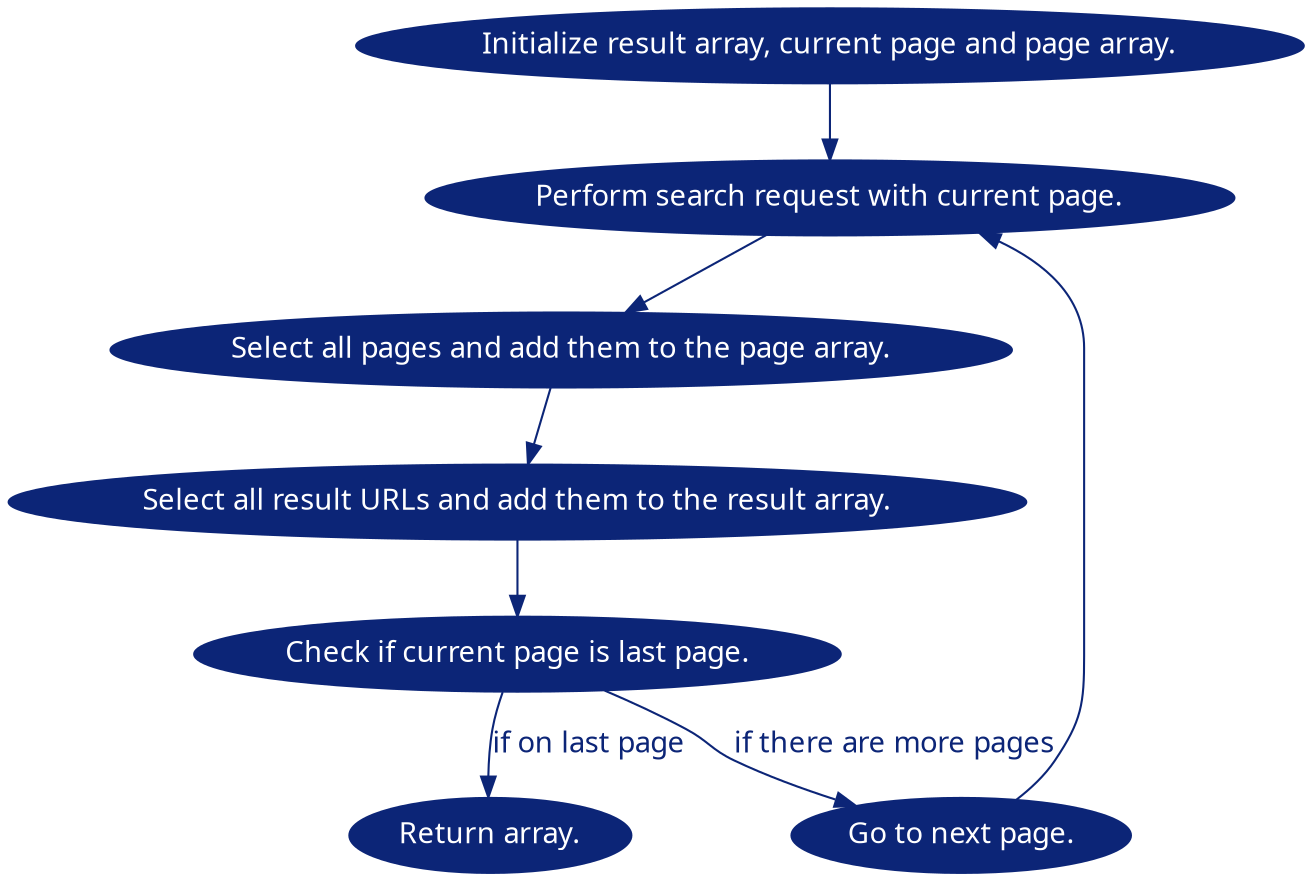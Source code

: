 digraph indeed {
  graph [fontname="sans-serif"];
  node [fontname="sans-serif"];
  edge [fontname="sans-serif"];

  node [style=filled, color="#0c2577", fontcolor=white];
  edge [color="#0c2577", fontcolor="#0c2577"];

  stepstone_initialize_array -> stepstone_search_request;
  stepstone_search_request -> stepstone_select_pages;
  stepstone_select_pages -> stepstone_select_results;
  stepstone_select_results -> stepstone_check_page;
  stepstone_check_page -> stepstone_return_array [label="if on last page"];
  stepstone_check_page -> stepstone_increase_offset [label="if there are more pages"];
  stepstone_increase_offset -> stepstone_search_request;

  stepstone_initialize_array [label="Initialize result array, current page and page array."];
  stepstone_search_request [label="Perform search request with current page."];
  stepstone_select_pages [label="Select all pages and add them to the page array."]
  stepstone_select_results [label="Select all result URLs and add them to the result array."];
  stepstone_check_page [label="Check if current page is last page."];
  stepstone_increase_offset [label="Go to next page."];
  stepstone_return_array [label="Return array."]
}
